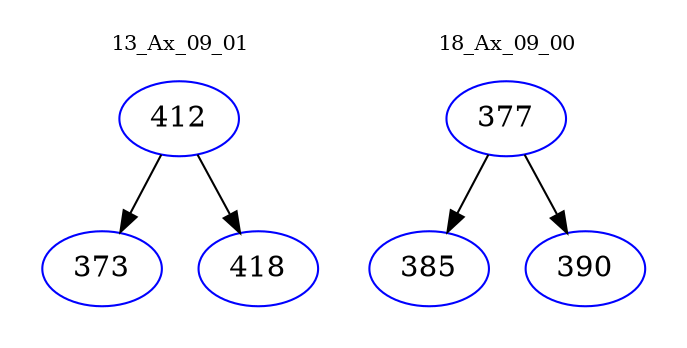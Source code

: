 digraph{
subgraph cluster_0 {
color = white
label = "13_Ax_09_01";
fontsize=10;
T0_412 [label="412", color="blue"]
T0_412 -> T0_373 [color="black"]
T0_373 [label="373", color="blue"]
T0_412 -> T0_418 [color="black"]
T0_418 [label="418", color="blue"]
}
subgraph cluster_1 {
color = white
label = "18_Ax_09_00";
fontsize=10;
T1_377 [label="377", color="blue"]
T1_377 -> T1_385 [color="black"]
T1_385 [label="385", color="blue"]
T1_377 -> T1_390 [color="black"]
T1_390 [label="390", color="blue"]
}
}
